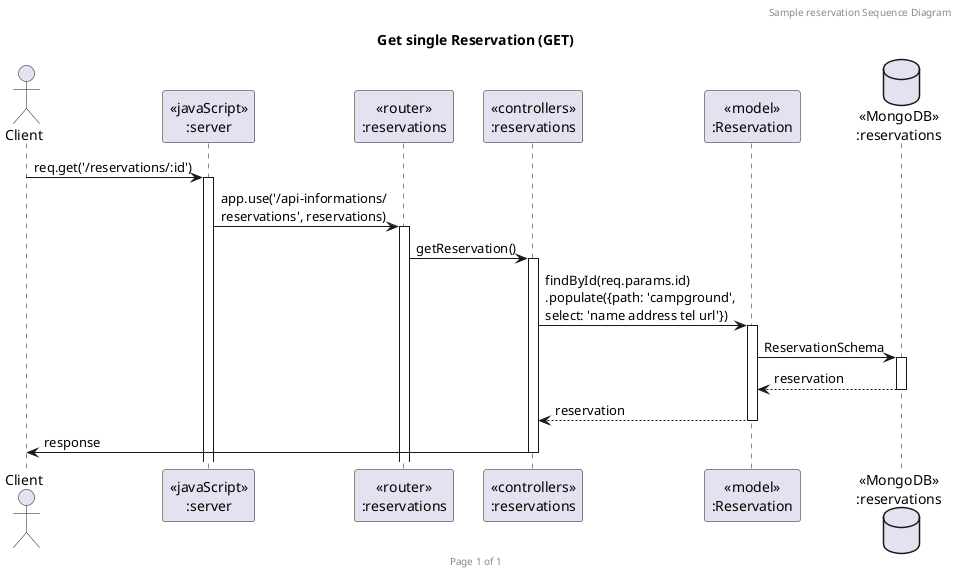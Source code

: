 @startuml Get single Reservation (GET)Reservation

header Sample reservation Sequence Diagram
footer Page %page% of %lastpage%
title "Get single Reservation (GET)"

actor "Client" as client
participant "<<javaScript>>\n:server" as server
participant "<<router>>\n:reservations" as routerReservations
participant "<<controllers>>\n:reservations" as controllersReservations
participant "<<model>>\n:Reservation" as modelReservation
database "<<MongoDB>>\n:reservations" as ReservationsDatabase

client->server ++:req.get('/reservations/:id')
server->routerReservations ++:app.use('/api-informations/\nreservations', reservations)
routerReservations -> controllersReservations ++:getReservation()
controllersReservations->modelReservation ++:findById(req.params.id)\n.populate({path: 'campground',\nselect: 'name address tel url'})
modelReservation ->ReservationsDatabase ++: ReservationSchema
ReservationsDatabase --> modelReservation --: reservation
controllersReservations <-- modelReservation --:reservation
controllersReservations->client --:response

@enduml
